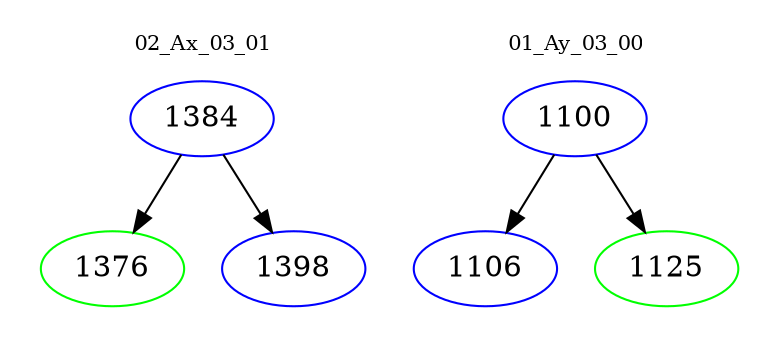 digraph{
subgraph cluster_0 {
color = white
label = "02_Ax_03_01";
fontsize=10;
T0_1384 [label="1384", color="blue"]
T0_1384 -> T0_1376 [color="black"]
T0_1376 [label="1376", color="green"]
T0_1384 -> T0_1398 [color="black"]
T0_1398 [label="1398", color="blue"]
}
subgraph cluster_1 {
color = white
label = "01_Ay_03_00";
fontsize=10;
T1_1100 [label="1100", color="blue"]
T1_1100 -> T1_1106 [color="black"]
T1_1106 [label="1106", color="blue"]
T1_1100 -> T1_1125 [color="black"]
T1_1125 [label="1125", color="green"]
}
}
